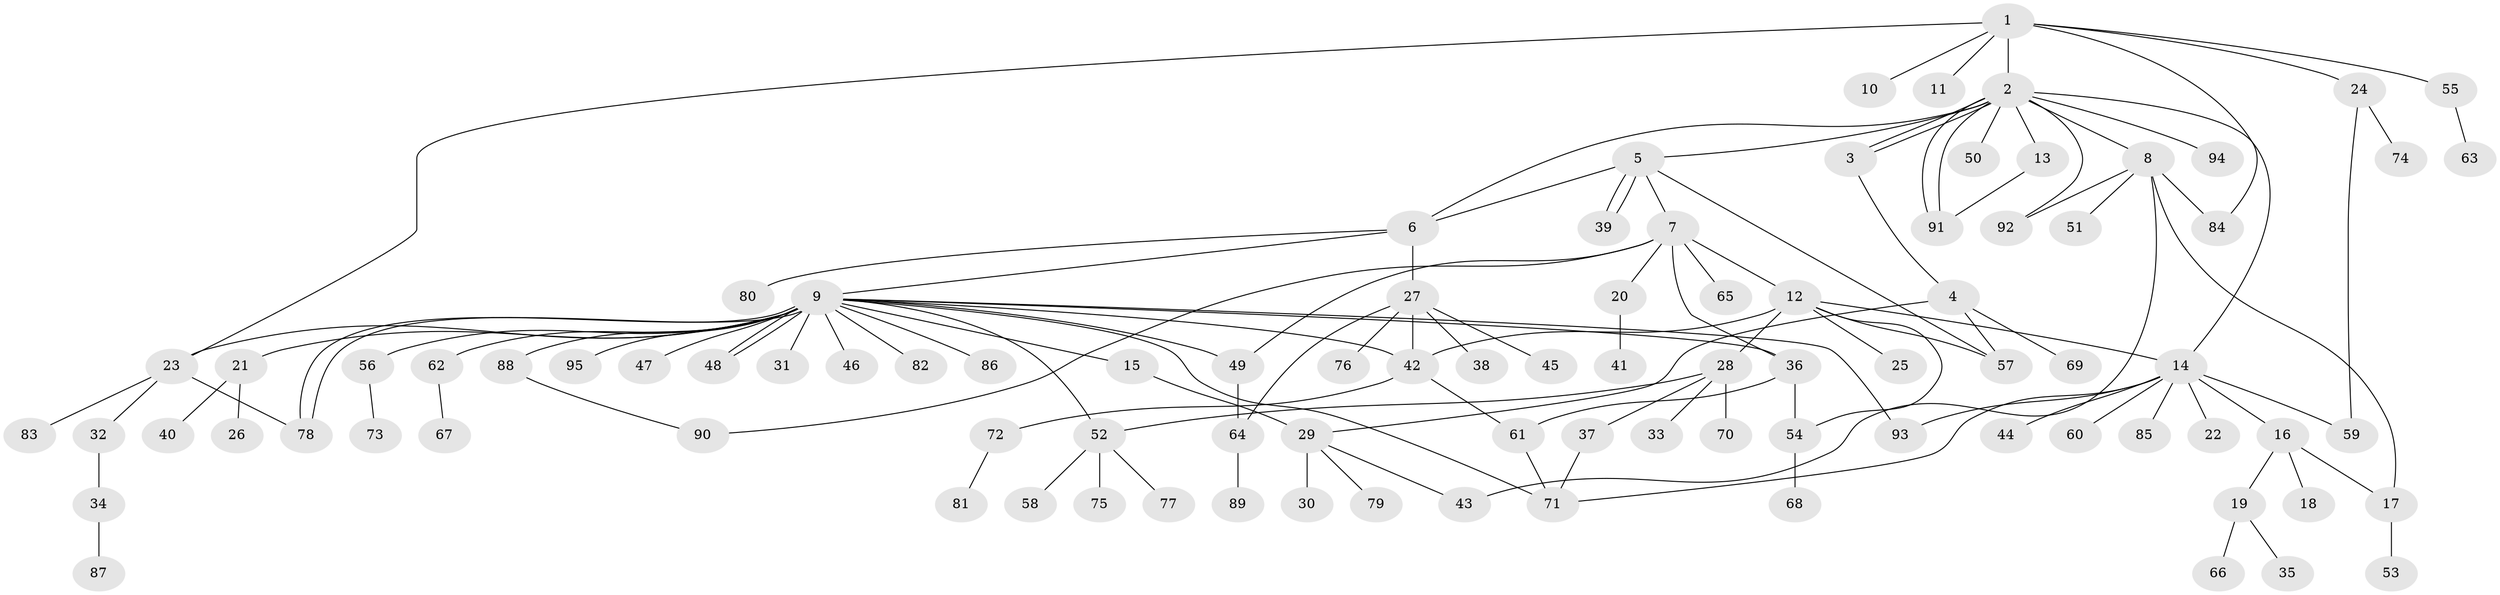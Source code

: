 // Generated by graph-tools (version 1.1) at 2025/01/03/09/25 03:01:39]
// undirected, 95 vertices, 125 edges
graph export_dot {
graph [start="1"]
  node [color=gray90,style=filled];
  1;
  2;
  3;
  4;
  5;
  6;
  7;
  8;
  9;
  10;
  11;
  12;
  13;
  14;
  15;
  16;
  17;
  18;
  19;
  20;
  21;
  22;
  23;
  24;
  25;
  26;
  27;
  28;
  29;
  30;
  31;
  32;
  33;
  34;
  35;
  36;
  37;
  38;
  39;
  40;
  41;
  42;
  43;
  44;
  45;
  46;
  47;
  48;
  49;
  50;
  51;
  52;
  53;
  54;
  55;
  56;
  57;
  58;
  59;
  60;
  61;
  62;
  63;
  64;
  65;
  66;
  67;
  68;
  69;
  70;
  71;
  72;
  73;
  74;
  75;
  76;
  77;
  78;
  79;
  80;
  81;
  82;
  83;
  84;
  85;
  86;
  87;
  88;
  89;
  90;
  91;
  92;
  93;
  94;
  95;
  1 -- 2;
  1 -- 10;
  1 -- 11;
  1 -- 23;
  1 -- 24;
  1 -- 55;
  1 -- 84;
  2 -- 3;
  2 -- 3;
  2 -- 5;
  2 -- 6;
  2 -- 8;
  2 -- 13;
  2 -- 14;
  2 -- 50;
  2 -- 91;
  2 -- 91;
  2 -- 92;
  2 -- 94;
  3 -- 4;
  4 -- 29;
  4 -- 57;
  4 -- 69;
  5 -- 6;
  5 -- 7;
  5 -- 39;
  5 -- 39;
  5 -- 57;
  6 -- 9;
  6 -- 27;
  6 -- 80;
  7 -- 12;
  7 -- 20;
  7 -- 36;
  7 -- 49;
  7 -- 65;
  7 -- 90;
  8 -- 17;
  8 -- 43;
  8 -- 51;
  8 -- 84;
  8 -- 92;
  9 -- 15;
  9 -- 21;
  9 -- 23;
  9 -- 31;
  9 -- 36;
  9 -- 42;
  9 -- 46;
  9 -- 47;
  9 -- 48;
  9 -- 48;
  9 -- 49;
  9 -- 52;
  9 -- 56;
  9 -- 62;
  9 -- 71;
  9 -- 78;
  9 -- 78;
  9 -- 82;
  9 -- 86;
  9 -- 88;
  9 -- 93;
  9 -- 95;
  12 -- 14;
  12 -- 25;
  12 -- 28;
  12 -- 42;
  12 -- 54;
  12 -- 57;
  13 -- 91;
  14 -- 16;
  14 -- 22;
  14 -- 44;
  14 -- 59;
  14 -- 60;
  14 -- 71;
  14 -- 85;
  14 -- 93;
  15 -- 29;
  16 -- 17;
  16 -- 18;
  16 -- 19;
  17 -- 53;
  19 -- 35;
  19 -- 66;
  20 -- 41;
  21 -- 26;
  21 -- 40;
  23 -- 32;
  23 -- 78;
  23 -- 83;
  24 -- 59;
  24 -- 74;
  27 -- 38;
  27 -- 42;
  27 -- 45;
  27 -- 64;
  27 -- 76;
  28 -- 33;
  28 -- 37;
  28 -- 52;
  28 -- 70;
  29 -- 30;
  29 -- 43;
  29 -- 79;
  32 -- 34;
  34 -- 87;
  36 -- 54;
  36 -- 61;
  37 -- 71;
  42 -- 61;
  42 -- 72;
  49 -- 64;
  52 -- 58;
  52 -- 75;
  52 -- 77;
  54 -- 68;
  55 -- 63;
  56 -- 73;
  61 -- 71;
  62 -- 67;
  64 -- 89;
  72 -- 81;
  88 -- 90;
}
